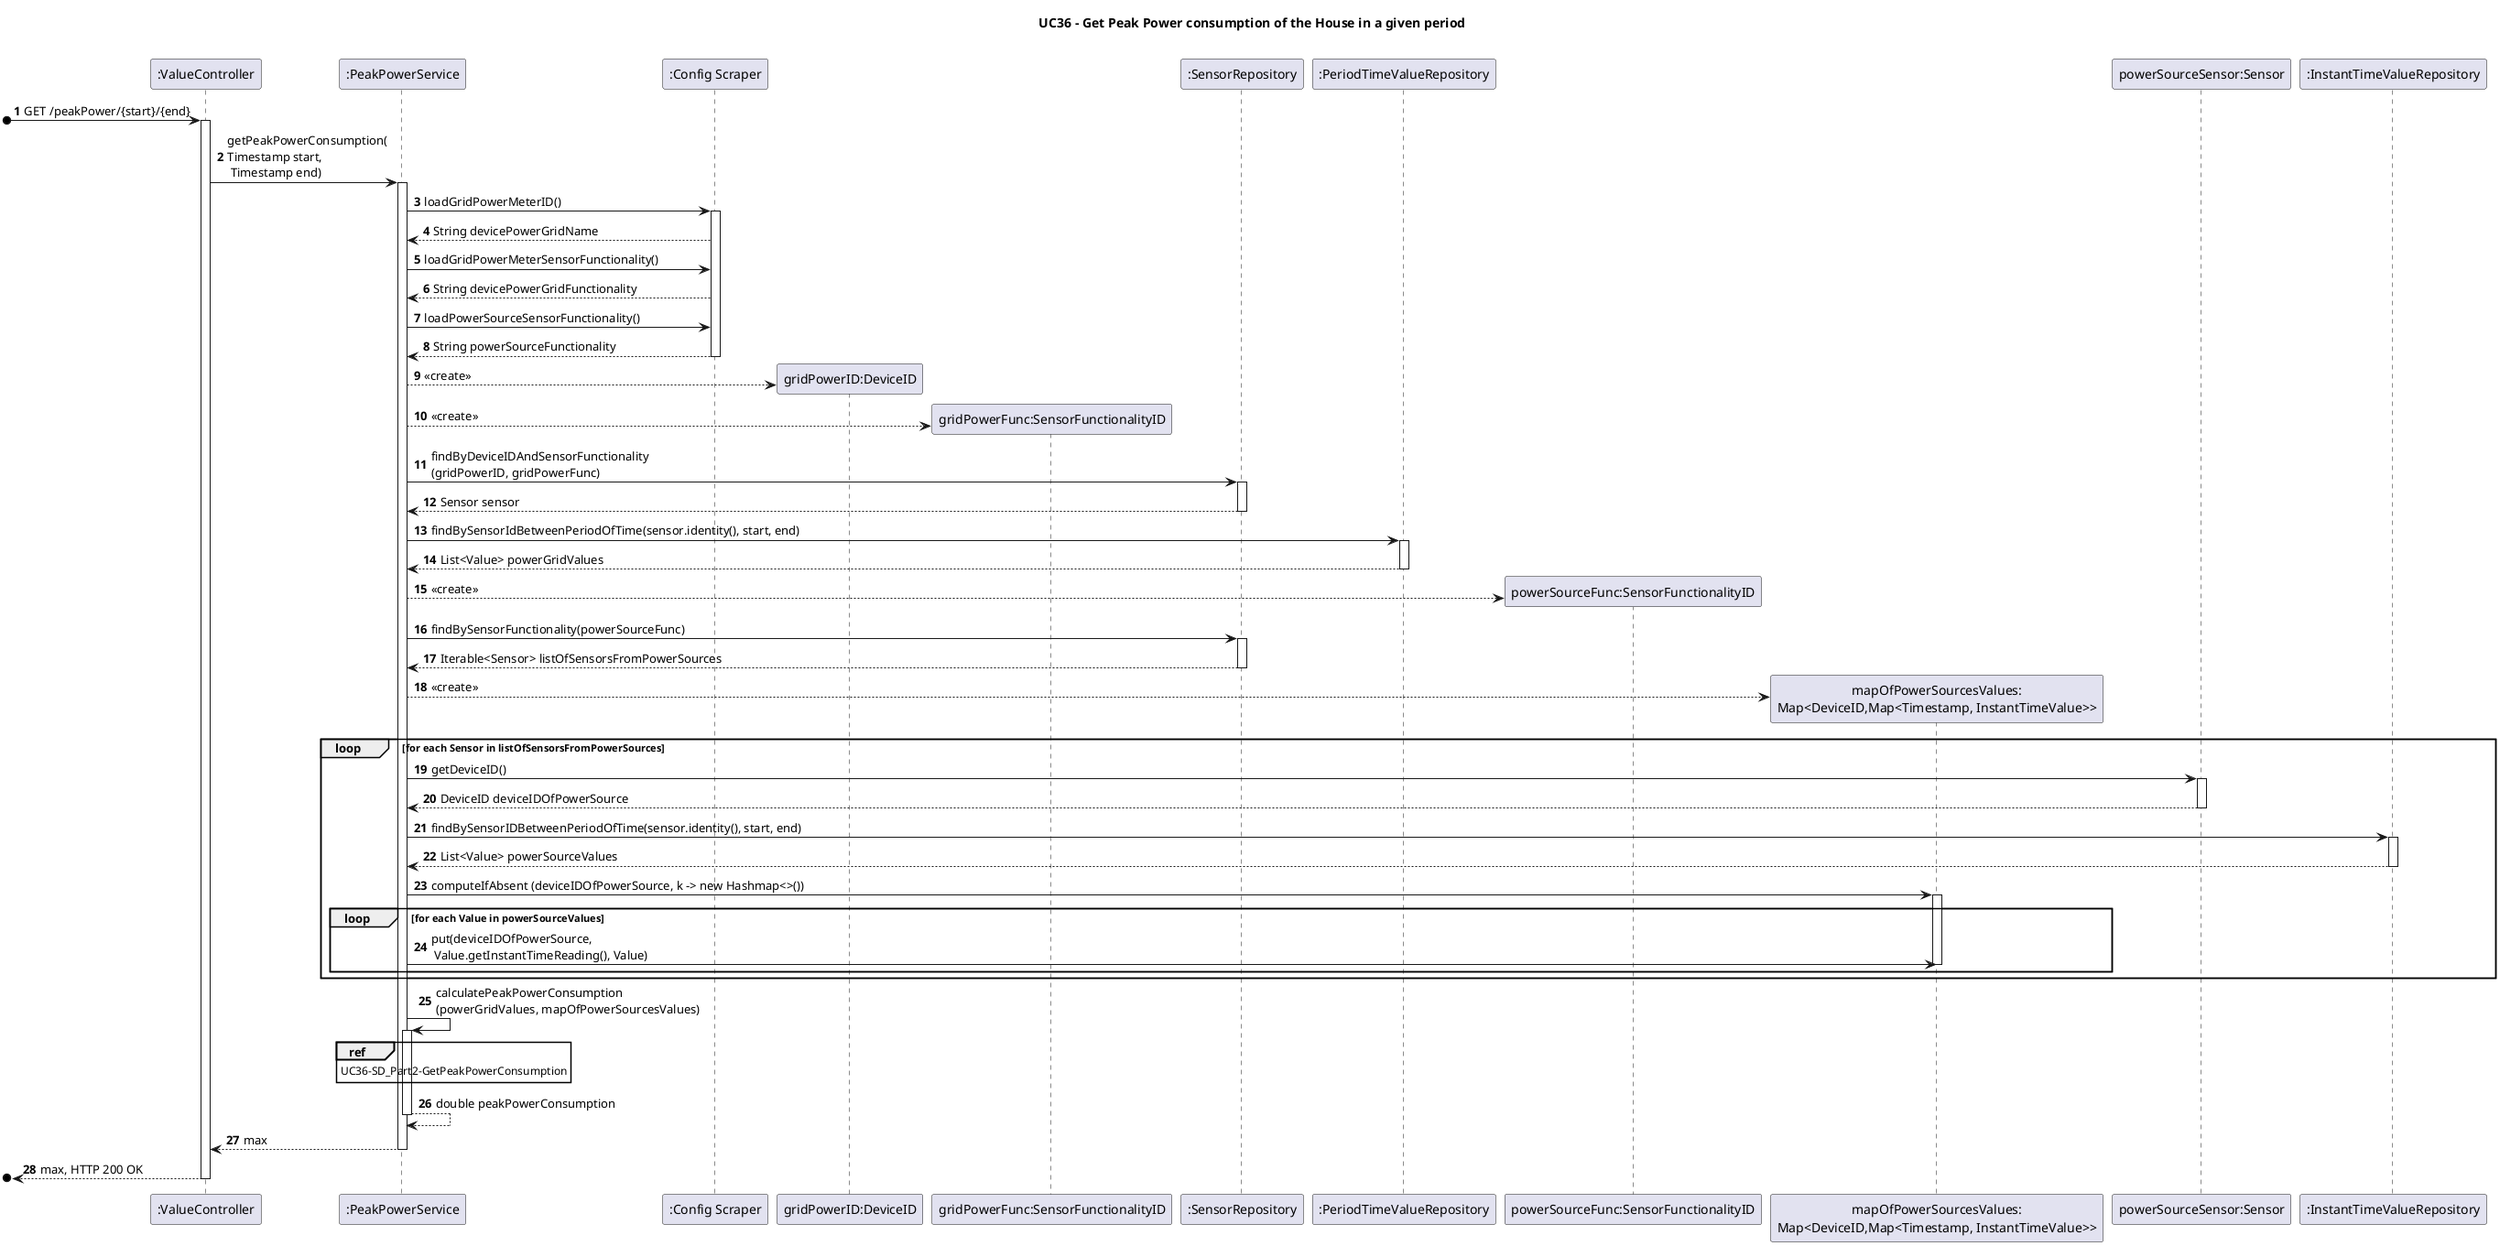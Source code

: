 @startuml
title UC36 - Get Peak Power consumption of the House in a given period

autonumber

participant ":ValueController" as controller
participant ":PeakPowerService" as service
participant ":Config Scraper" as configScraper
participant "gridPowerID:DeviceID" as gpdID
participant "gridPowerFunc:SensorFunctionalityID" as gpF
participant ":SensorRepository" as repoSensor
participant ":PeriodTimeValueRepository" as periodRepo
participant "powerSourceFunc:SensorFunctionalityID" as psF
participant "mapOfPowerSourcesValues:\nMap<DeviceID,Map<Timestamp, InstantTimeValue>>" as mapOfPowerSourcesValues
participant "powerSourceSensor:Sensor" as psSensor
participant ":InstantTimeValueRepository" as instantRepo



'SECTION 1: HTTP GET REQUEST TO GET PEAK POWER AND CONTROLLER CALLING SERVICE'
[o-> controller : GET /peakPower/{start}/{end}
activate controller
controller -> service : getPeakPowerConsumption(\nTimestamp start,\n Timestamp end)
activate service
'END SECTION 1'

'SECTION 2: SERVICE CALLS CONFIG SCRAPER CLASS TO RETRIEVE FROM CONFIG FILE THE ID OF THE POWER GRID DEVICE'
'AND GET THE SENSOR FUNCTIONALITY OF THE SENSOR IN THE POWER GRID DEVICE'
'CREATE DEVICE ID OBJECT BASED ON THAT STRING AND SENSOR FUNCTIONALITY ID BASED ON STRING'
service -> configScraper : loadGridPowerMeterID()
activate configScraper
configScraper --> service : String devicePowerGridName
service -> configScraper : loadGridPowerMeterSensorFunctionality()
configScraper --> service : String devicePowerGridFunctionality
service -> configScraper : loadPowerSourceSensorFunctionality()
configScraper --> service : String powerSourceFunctionality
deactivate configScraper

service --> gpdID** : <<create>>
service --> gpF** : <<create>>
'END SECTION 2'

'SECTION 3: CALL SENSOR REPOSITORY TO FIND SENSOR BY DEVICE ID AND SENSOR FUNCTIONALITY'
'CALL PERIOD VALUE REPO TO RETRIEVE ALL VALUES FOR THIS SENSOR WITHIN THE GIVEN PERIOD'
service -> repoSensor : findByDeviceIDAndSensorFunctionality\n(gridPowerID, gridPowerFunc)
activate repoSensor
repoSensor --> service : Sensor sensor
deactivate repoSensor

service -> periodRepo : findBySensorIdBetweenPeriodOfTime(sensor.identity(), start, end)
activate periodRepo
periodRepo --> service : List<Value> powerGridValues
deactivate periodRepo
'END SECTION 3'

'SECTION 4: CREATE POWER SOURCE FUNCTIONALITY ID AND GO TO SENSOR REPO AND'
'GRAB ALL SENSORS WITH THAT FUNCTIONALITY'
service --> psF** : <<create>>
service -> repoSensor : findBySensorFunctionality(powerSourceFunc)
activate repoSensor
repoSensor --> service : Iterable<Sensor> listOfSensorsFromPowerSources
deactivate repoSensor
'END SECTION 4'

'SECTION 5: CREATE HOLDING MAP FOR DEVICEID, TIMESTAMP, INSTANTIMEVALUE'
'LOOP THROUGH EACH SENSOR IN ITERABLE GIVEN IN SECTION 4 AND GRAB THEIR'
'GRAB THEIR VALUES WITHIN PERIOD AND POPULATE MAP'

service --> mapOfPowerSourcesValues**: <<create>>

loop for each Sensor in listOfSensorsFromPowerSources
    service -> psSensor : getDeviceID()
    activate psSensor
    psSensor --> service : DeviceID deviceIDOfPowerSource
    deactivate psSensor

    service -> instantRepo : findBySensorIDBetweenPeriodOfTime(sensor.identity(), start, end)
    activate instantRepo
    instantRepo --> service : List<Value> powerSourceValues
    deactivate instantRepo

    'SECTION 5.1: ITERATE THROUGH VALUES IN LIST AND POPULATE MAP'
    service -> mapOfPowerSourcesValues: computeIfAbsent (deviceIDOfPowerSource, k -> new Hashmap<>())
    activate mapOfPowerSourcesValues
    loop for each Value in powerSourceValues
        service -> mapOfPowerSourcesValues : put(deviceIDOfPowerSource,\n Value.getInstantTimeReading(), Value)
        deactivate mapOfPowerSourcesValues
    end
    'END SECTION 5.1'
end
'END SECTION 5'

'SECTION 6: CALCULATION OF PEAK POWER PLACED IN NEW DIAGRAM'
service -> service : calculatePeakPowerConsumption\n(powerGridValues, mapOfPowerSourcesValues)
activate service
ref over service : UC36-SD_Part2-GetPeakPowerConsumption
service --> service : double peakPowerConsumption
deactivate service
'END SECTION 6'

'SECTION 7: RETURN PEAK POWER TO CONTROLLER'
service --> controller: max
deactivate service
[o<-- controller : max, HTTP 200 OK
deactivate controller
'END SECTION 7'

@enduml
